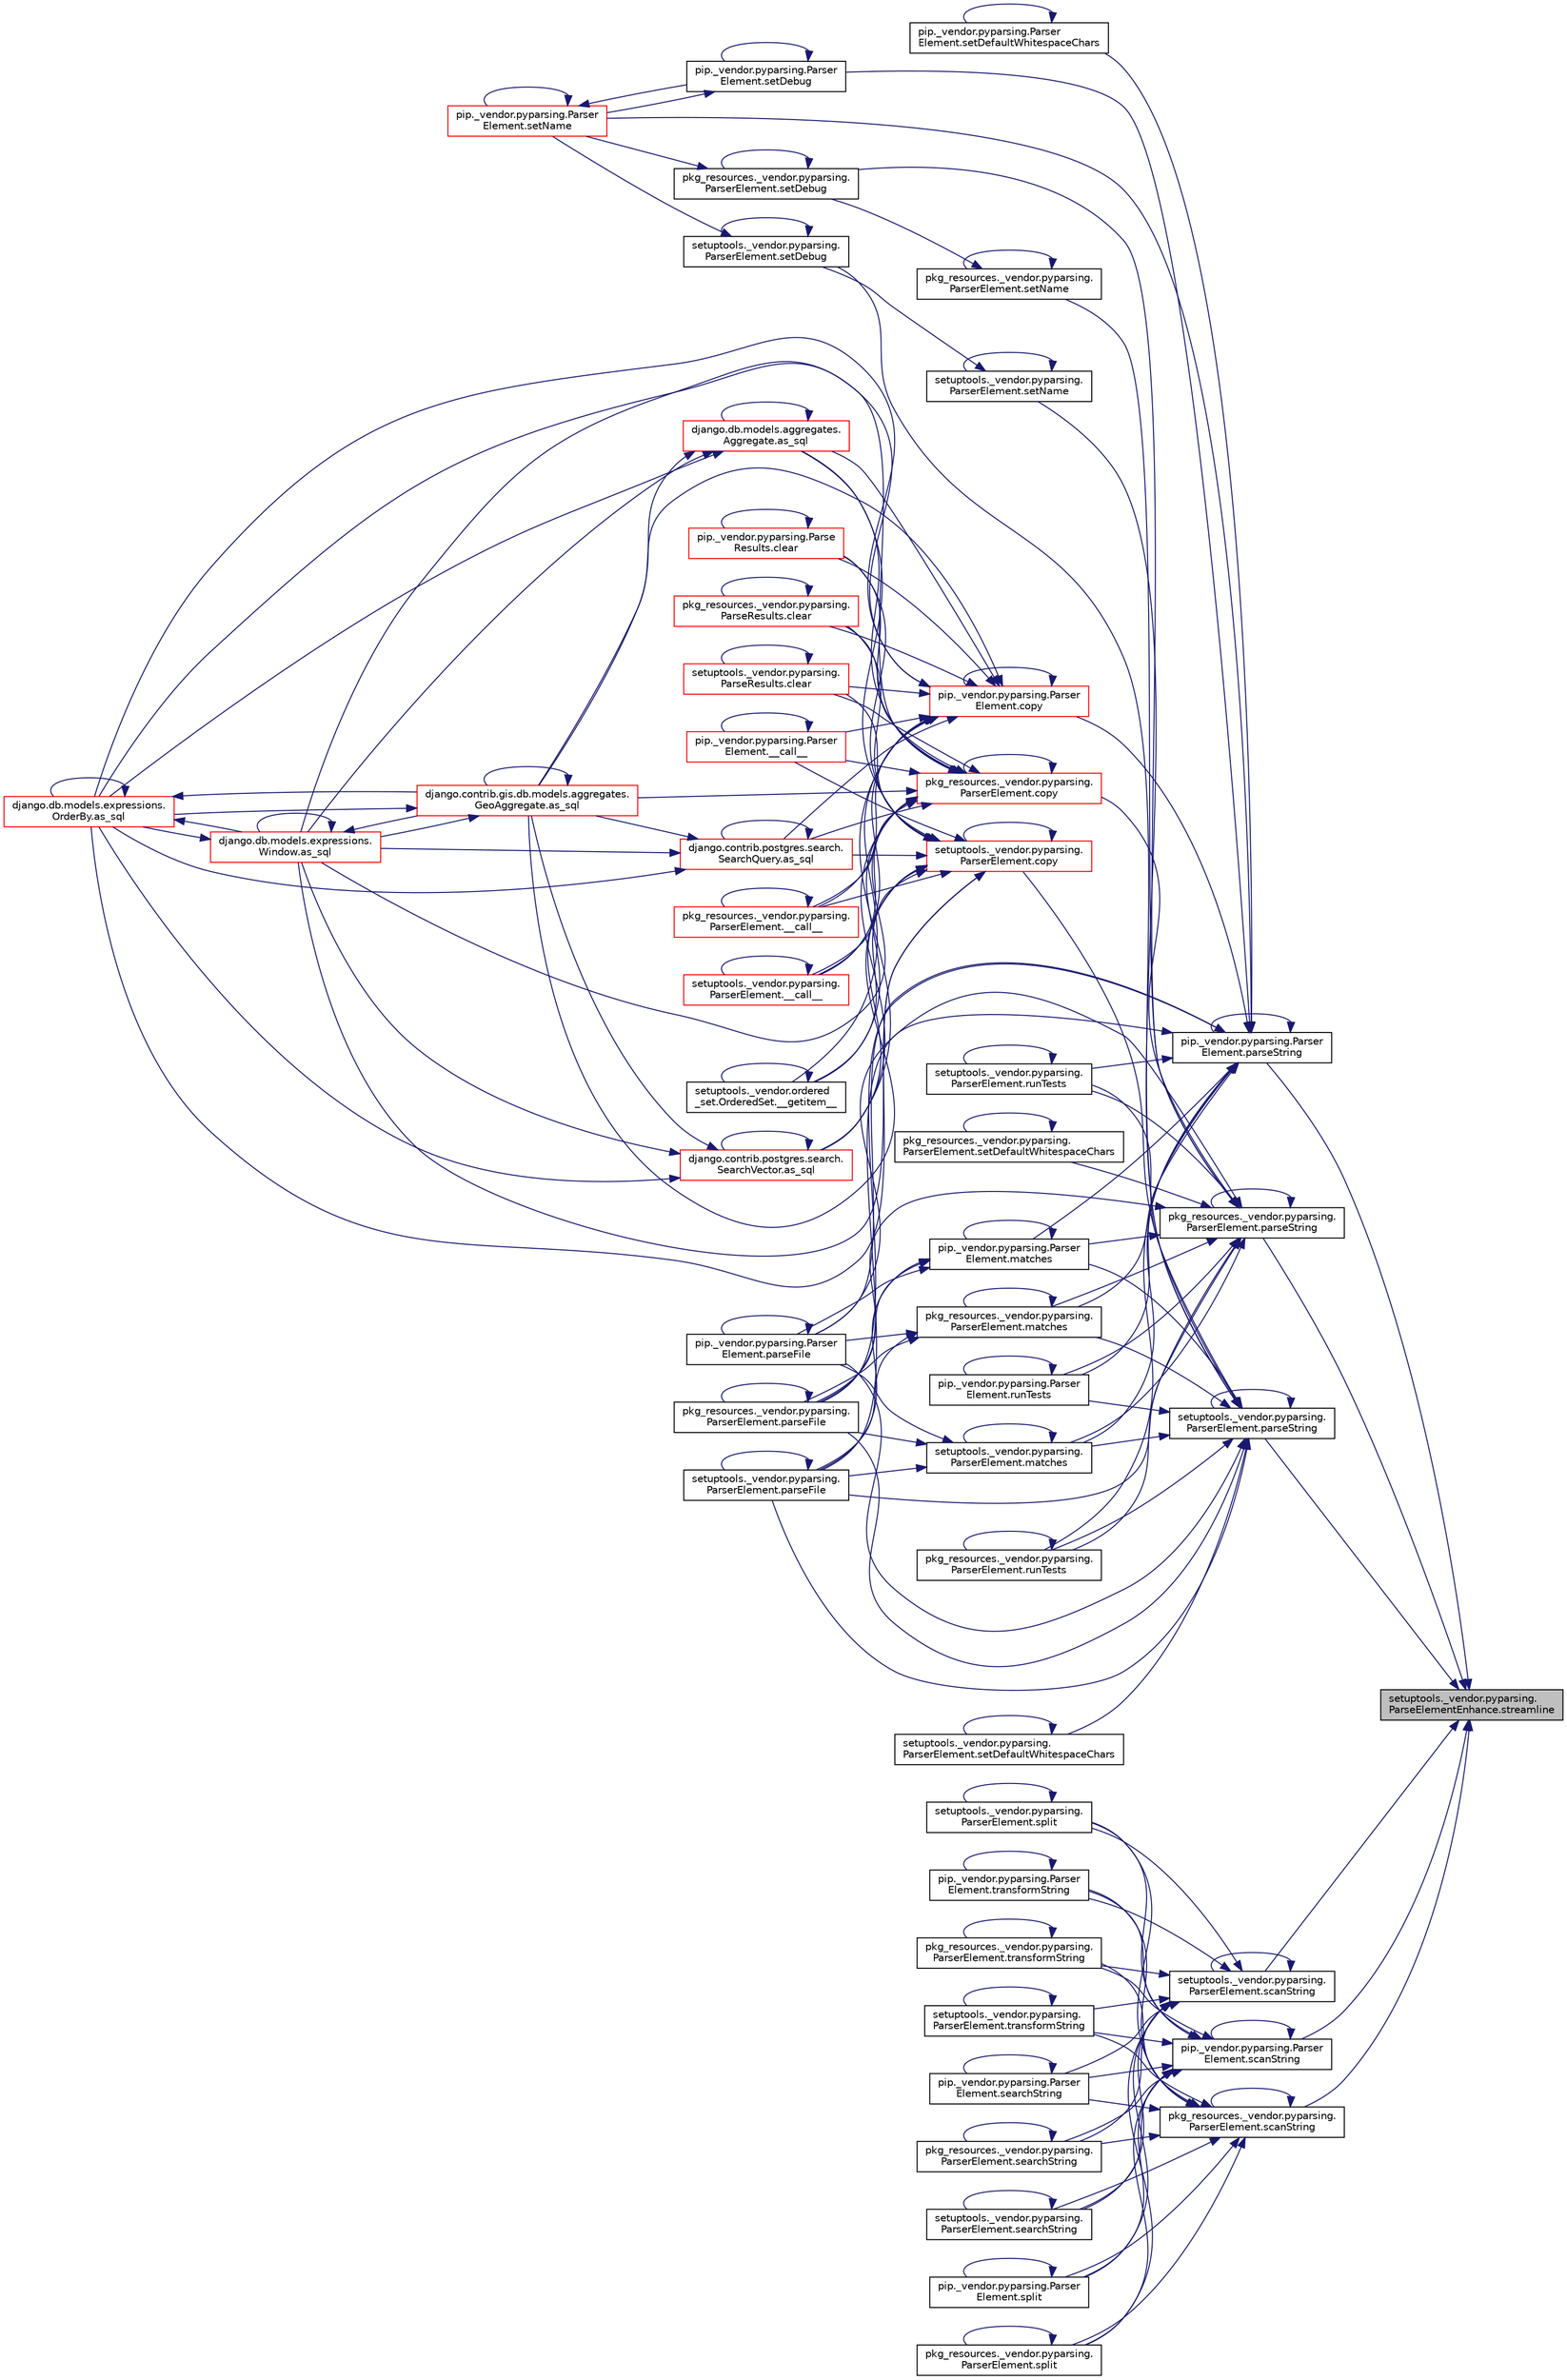 digraph "setuptools._vendor.pyparsing.ParseElementEnhance.streamline"
{
 // LATEX_PDF_SIZE
  edge [fontname="Helvetica",fontsize="10",labelfontname="Helvetica",labelfontsize="10"];
  node [fontname="Helvetica",fontsize="10",shape=record];
  rankdir="RL";
  Node1 [label="setuptools._vendor.pyparsing.\lParseElementEnhance.streamline",height=0.2,width=0.4,color="black", fillcolor="grey75", style="filled", fontcolor="black",tooltip=" "];
  Node1 -> Node2 [dir="back",color="midnightblue",fontsize="10",style="solid",fontname="Helvetica"];
  Node2 [label="pip._vendor.pyparsing.Parser\lElement.parseString",height=0.2,width=0.4,color="black", fillcolor="white", style="filled",URL="$df/d7f/classpip_1_1__vendor_1_1pyparsing_1_1_parser_element.html#af2fadff2831dce8c0b70c0cfb9b3557d",tooltip=" "];
  Node2 -> Node3 [dir="back",color="midnightblue",fontsize="10",style="solid",fontname="Helvetica"];
  Node3 [label="pip._vendor.pyparsing.Parser\lElement.copy",height=0.2,width=0.4,color="red", fillcolor="white", style="filled",URL="$df/d7f/classpip_1_1__vendor_1_1pyparsing_1_1_parser_element.html#a75be54cde38c4a6293d9518caf6fc43b",tooltip=" "];
  Node3 -> Node4 [dir="back",color="midnightblue",fontsize="10",style="solid",fontname="Helvetica"];
  Node4 [label="pip._vendor.pyparsing.Parser\lElement.__call__",height=0.2,width=0.4,color="red", fillcolor="white", style="filled",URL="$df/d7f/classpip_1_1__vendor_1_1pyparsing_1_1_parser_element.html#ae345dfb10ea6a1e9c77120e86129ab16",tooltip=" "];
  Node4 -> Node4 [dir="back",color="midnightblue",fontsize="10",style="solid",fontname="Helvetica"];
  Node3 -> Node7 [dir="back",color="midnightblue",fontsize="10",style="solid",fontname="Helvetica"];
  Node7 [label="pkg_resources._vendor.pyparsing.\lParserElement.__call__",height=0.2,width=0.4,color="red", fillcolor="white", style="filled",URL="$de/df0/classpkg__resources_1_1__vendor_1_1pyparsing_1_1_parser_element.html#a43d9a7e720d29a80c49f63998712c9a5",tooltip=" "];
  Node7 -> Node7 [dir="back",color="midnightblue",fontsize="10",style="solid",fontname="Helvetica"];
  Node3 -> Node8 [dir="back",color="midnightblue",fontsize="10",style="solid",fontname="Helvetica"];
  Node8 [label="setuptools._vendor.pyparsing.\lParserElement.__call__",height=0.2,width=0.4,color="red", fillcolor="white", style="filled",URL="$d9/d25/classsetuptools_1_1__vendor_1_1pyparsing_1_1_parser_element.html#a7f154aa4d9339f88d2306325bf99b953",tooltip=" "];
  Node8 -> Node8 [dir="back",color="midnightblue",fontsize="10",style="solid",fontname="Helvetica"];
  Node3 -> Node9 [dir="back",color="midnightblue",fontsize="10",style="solid",fontname="Helvetica"];
  Node9 [label="setuptools._vendor.ordered\l_set.OrderedSet.__getitem__",height=0.2,width=0.4,color="black", fillcolor="white", style="filled",URL="$d0/d40/classsetuptools_1_1__vendor_1_1ordered__set_1_1_ordered_set.html#afa5d263824cc35374a0cf762672f68ae",tooltip=" "];
  Node9 -> Node9 [dir="back",color="midnightblue",fontsize="10",style="solid",fontname="Helvetica"];
  Node3 -> Node10 [dir="back",color="midnightblue",fontsize="10",style="solid",fontname="Helvetica"];
  Node10 [label="django.db.models.aggregates.\lAggregate.as_sql",height=0.2,width=0.4,color="red", fillcolor="white", style="filled",URL="$d7/d0c/classdjango_1_1db_1_1models_1_1aggregates_1_1_aggregate.html#a86af10d7994d4f7a535cb7476201db71",tooltip=" "];
  Node10 -> Node10 [dir="back",color="midnightblue",fontsize="10",style="solid",fontname="Helvetica"];
  Node10 -> Node13 [dir="back",color="midnightblue",fontsize="10",style="solid",fontname="Helvetica"];
  Node13 [label="django.contrib.gis.db.models.aggregates.\lGeoAggregate.as_sql",height=0.2,width=0.4,color="red", fillcolor="white", style="filled",URL="$df/dbe/classdjango_1_1contrib_1_1gis_1_1db_1_1models_1_1aggregates_1_1_geo_aggregate.html#a129bfb83cb8d965d40be63e974594fa7",tooltip=" "];
  Node13 -> Node13 [dir="back",color="midnightblue",fontsize="10",style="solid",fontname="Helvetica"];
  Node13 -> Node14 [dir="back",color="midnightblue",fontsize="10",style="solid",fontname="Helvetica"];
  Node14 [label="django.db.models.expressions.\lWindow.as_sql",height=0.2,width=0.4,color="red", fillcolor="white", style="filled",URL="$d6/d1c/classdjango_1_1db_1_1models_1_1expressions_1_1_window.html#a2a81a422e2884ef2026394b0f83416dc",tooltip=" "];
  Node14 -> Node13 [dir="back",color="midnightblue",fontsize="10",style="solid",fontname="Helvetica"];
  Node14 -> Node14 [dir="back",color="midnightblue",fontsize="10",style="solid",fontname="Helvetica"];
  Node14 -> Node15 [dir="back",color="midnightblue",fontsize="10",style="solid",fontname="Helvetica"];
  Node15 [label="django.db.models.expressions.\lOrderBy.as_sql",height=0.2,width=0.4,color="red", fillcolor="white", style="filled",URL="$da/d4d/classdjango_1_1db_1_1models_1_1expressions_1_1_order_by.html#a343064ad7cfdac310e95fd997ee6d4cc",tooltip=" "];
  Node15 -> Node13 [dir="back",color="midnightblue",fontsize="10",style="solid",fontname="Helvetica"];
  Node15 -> Node14 [dir="back",color="midnightblue",fontsize="10",style="solid",fontname="Helvetica"];
  Node15 -> Node15 [dir="back",color="midnightblue",fontsize="10",style="solid",fontname="Helvetica"];
  Node13 -> Node15 [dir="back",color="midnightblue",fontsize="10",style="solid",fontname="Helvetica"];
  Node10 -> Node14 [dir="back",color="midnightblue",fontsize="10",style="solid",fontname="Helvetica"];
  Node10 -> Node15 [dir="back",color="midnightblue",fontsize="10",style="solid",fontname="Helvetica"];
  Node3 -> Node13 [dir="back",color="midnightblue",fontsize="10",style="solid",fontname="Helvetica"];
  Node3 -> Node24 [dir="back",color="midnightblue",fontsize="10",style="solid",fontname="Helvetica"];
  Node24 [label="django.contrib.postgres.search.\lSearchVector.as_sql",height=0.2,width=0.4,color="red", fillcolor="white", style="filled",URL="$d3/d9b/classdjango_1_1contrib_1_1postgres_1_1search_1_1_search_vector.html#a20b770d5d88a5d8d2c6b3f60feb66e07",tooltip=" "];
  Node24 -> Node13 [dir="back",color="midnightblue",fontsize="10",style="solid",fontname="Helvetica"];
  Node24 -> Node24 [dir="back",color="midnightblue",fontsize="10",style="solid",fontname="Helvetica"];
  Node24 -> Node14 [dir="back",color="midnightblue",fontsize="10",style="solid",fontname="Helvetica"];
  Node24 -> Node15 [dir="back",color="midnightblue",fontsize="10",style="solid",fontname="Helvetica"];
  Node3 -> Node25 [dir="back",color="midnightblue",fontsize="10",style="solid",fontname="Helvetica"];
  Node25 [label="django.contrib.postgres.search.\lSearchQuery.as_sql",height=0.2,width=0.4,color="red", fillcolor="white", style="filled",URL="$d4/d5f/classdjango_1_1contrib_1_1postgres_1_1search_1_1_search_query.html#a08057a93d8da31c23329543b1d429539",tooltip=" "];
  Node25 -> Node13 [dir="back",color="midnightblue",fontsize="10",style="solid",fontname="Helvetica"];
  Node25 -> Node25 [dir="back",color="midnightblue",fontsize="10",style="solid",fontname="Helvetica"];
  Node25 -> Node14 [dir="back",color="midnightblue",fontsize="10",style="solid",fontname="Helvetica"];
  Node25 -> Node15 [dir="back",color="midnightblue",fontsize="10",style="solid",fontname="Helvetica"];
  Node3 -> Node14 [dir="back",color="midnightblue",fontsize="10",style="solid",fontname="Helvetica"];
  Node3 -> Node15 [dir="back",color="midnightblue",fontsize="10",style="solid",fontname="Helvetica"];
  Node3 -> Node26 [dir="back",color="midnightblue",fontsize="10",style="solid",fontname="Helvetica"];
  Node26 [label="pip._vendor.pyparsing.Parse\lResults.clear",height=0.2,width=0.4,color="red", fillcolor="white", style="filled",URL="$d3/d5b/classpip_1_1__vendor_1_1pyparsing_1_1_parse_results.html#ab6e049e34b90004c1d59069da7a5cc08",tooltip=" "];
  Node26 -> Node26 [dir="back",color="midnightblue",fontsize="10",style="solid",fontname="Helvetica"];
  Node3 -> Node67 [dir="back",color="midnightblue",fontsize="10",style="solid",fontname="Helvetica"];
  Node67 [label="pkg_resources._vendor.pyparsing.\lParseResults.clear",height=0.2,width=0.4,color="red", fillcolor="white", style="filled",URL="$d3/d93/classpkg__resources_1_1__vendor_1_1pyparsing_1_1_parse_results.html#a14a75f633961fdc58d077c5d26635038",tooltip=" "];
  Node67 -> Node67 [dir="back",color="midnightblue",fontsize="10",style="solid",fontname="Helvetica"];
  Node3 -> Node212 [dir="back",color="midnightblue",fontsize="10",style="solid",fontname="Helvetica"];
  Node212 [label="setuptools._vendor.pyparsing.\lParseResults.clear",height=0.2,width=0.4,color="red", fillcolor="white", style="filled",URL="$df/d77/classsetuptools_1_1__vendor_1_1pyparsing_1_1_parse_results.html#a2683a26b96b087edaec172f6f837058b",tooltip=" "];
  Node212 -> Node212 [dir="back",color="midnightblue",fontsize="10",style="solid",fontname="Helvetica"];
  Node3 -> Node3 [dir="back",color="midnightblue",fontsize="10",style="solid",fontname="Helvetica"];
  Node2 -> Node680 [dir="back",color="midnightblue",fontsize="10",style="solid",fontname="Helvetica"];
  Node680 [label="pip._vendor.pyparsing.Parser\lElement.matches",height=0.2,width=0.4,color="black", fillcolor="white", style="filled",URL="$df/d7f/classpip_1_1__vendor_1_1pyparsing_1_1_parser_element.html#a084411e07bcb35c98555fbeb7bd617bf",tooltip=" "];
  Node680 -> Node680 [dir="back",color="midnightblue",fontsize="10",style="solid",fontname="Helvetica"];
  Node680 -> Node681 [dir="back",color="midnightblue",fontsize="10",style="solid",fontname="Helvetica"];
  Node681 [label="pip._vendor.pyparsing.Parser\lElement.parseFile",height=0.2,width=0.4,color="black", fillcolor="white", style="filled",URL="$df/d7f/classpip_1_1__vendor_1_1pyparsing_1_1_parser_element.html#a11cd70d97a3da22fdeafb84aa5ac7628",tooltip=" "];
  Node681 -> Node681 [dir="back",color="midnightblue",fontsize="10",style="solid",fontname="Helvetica"];
  Node680 -> Node682 [dir="back",color="midnightblue",fontsize="10",style="solid",fontname="Helvetica"];
  Node682 [label="pkg_resources._vendor.pyparsing.\lParserElement.parseFile",height=0.2,width=0.4,color="black", fillcolor="white", style="filled",URL="$de/df0/classpkg__resources_1_1__vendor_1_1pyparsing_1_1_parser_element.html#a58920492aecac3860b5013ea35bdca1d",tooltip=" "];
  Node682 -> Node682 [dir="back",color="midnightblue",fontsize="10",style="solid",fontname="Helvetica"];
  Node680 -> Node683 [dir="back",color="midnightblue",fontsize="10",style="solid",fontname="Helvetica"];
  Node683 [label="setuptools._vendor.pyparsing.\lParserElement.parseFile",height=0.2,width=0.4,color="black", fillcolor="white", style="filled",URL="$d9/d25/classsetuptools_1_1__vendor_1_1pyparsing_1_1_parser_element.html#a9d224aee01e69b56fc10f467c860e78c",tooltip=" "];
  Node683 -> Node683 [dir="back",color="midnightblue",fontsize="10",style="solid",fontname="Helvetica"];
  Node2 -> Node684 [dir="back",color="midnightblue",fontsize="10",style="solid",fontname="Helvetica"];
  Node684 [label="pkg_resources._vendor.pyparsing.\lParserElement.matches",height=0.2,width=0.4,color="black", fillcolor="white", style="filled",URL="$de/df0/classpkg__resources_1_1__vendor_1_1pyparsing_1_1_parser_element.html#ac13ecd02ff2ecec127dcc7e1cc94311c",tooltip=" "];
  Node684 -> Node684 [dir="back",color="midnightblue",fontsize="10",style="solid",fontname="Helvetica"];
  Node684 -> Node681 [dir="back",color="midnightblue",fontsize="10",style="solid",fontname="Helvetica"];
  Node684 -> Node682 [dir="back",color="midnightblue",fontsize="10",style="solid",fontname="Helvetica"];
  Node684 -> Node683 [dir="back",color="midnightblue",fontsize="10",style="solid",fontname="Helvetica"];
  Node2 -> Node685 [dir="back",color="midnightblue",fontsize="10",style="solid",fontname="Helvetica"];
  Node685 [label="setuptools._vendor.pyparsing.\lParserElement.matches",height=0.2,width=0.4,color="black", fillcolor="white", style="filled",URL="$d9/d25/classsetuptools_1_1__vendor_1_1pyparsing_1_1_parser_element.html#a2afc43378181105cbee5ab5dd4ed776f",tooltip=" "];
  Node685 -> Node685 [dir="back",color="midnightblue",fontsize="10",style="solid",fontname="Helvetica"];
  Node685 -> Node681 [dir="back",color="midnightblue",fontsize="10",style="solid",fontname="Helvetica"];
  Node685 -> Node682 [dir="back",color="midnightblue",fontsize="10",style="solid",fontname="Helvetica"];
  Node685 -> Node683 [dir="back",color="midnightblue",fontsize="10",style="solid",fontname="Helvetica"];
  Node2 -> Node681 [dir="back",color="midnightblue",fontsize="10",style="solid",fontname="Helvetica"];
  Node2 -> Node682 [dir="back",color="midnightblue",fontsize="10",style="solid",fontname="Helvetica"];
  Node2 -> Node683 [dir="back",color="midnightblue",fontsize="10",style="solid",fontname="Helvetica"];
  Node2 -> Node2 [dir="back",color="midnightblue",fontsize="10",style="solid",fontname="Helvetica"];
  Node2 -> Node686 [dir="back",color="midnightblue",fontsize="10",style="solid",fontname="Helvetica"];
  Node686 [label="pkg_resources._vendor.pyparsing.\lParserElement.runTests",height=0.2,width=0.4,color="black", fillcolor="white", style="filled",URL="$de/df0/classpkg__resources_1_1__vendor_1_1pyparsing_1_1_parser_element.html#a9b310e792e7644f09f282e822487f333",tooltip=" "];
  Node686 -> Node686 [dir="back",color="midnightblue",fontsize="10",style="solid",fontname="Helvetica"];
  Node2 -> Node687 [dir="back",color="midnightblue",fontsize="10",style="solid",fontname="Helvetica"];
  Node687 [label="setuptools._vendor.pyparsing.\lParserElement.runTests",height=0.2,width=0.4,color="black", fillcolor="white", style="filled",URL="$d9/d25/classsetuptools_1_1__vendor_1_1pyparsing_1_1_parser_element.html#ae01ef499653e57fa7cd9aa2d3fe5cd4c",tooltip=" "];
  Node687 -> Node687 [dir="back",color="midnightblue",fontsize="10",style="solid",fontname="Helvetica"];
  Node2 -> Node688 [dir="back",color="midnightblue",fontsize="10",style="solid",fontname="Helvetica"];
  Node688 [label="pip._vendor.pyparsing.Parser\lElement.runTests",height=0.2,width=0.4,color="black", fillcolor="white", style="filled",URL="$df/d7f/classpip_1_1__vendor_1_1pyparsing_1_1_parser_element.html#a71d16b0991eaeafbf39a7e2edb76cfc3",tooltip=" "];
  Node688 -> Node688 [dir="back",color="midnightblue",fontsize="10",style="solid",fontname="Helvetica"];
  Node2 -> Node689 [dir="back",color="midnightblue",fontsize="10",style="solid",fontname="Helvetica"];
  Node689 [label="pip._vendor.pyparsing.Parser\lElement.setDebug",height=0.2,width=0.4,color="black", fillcolor="white", style="filled",URL="$df/d7f/classpip_1_1__vendor_1_1pyparsing_1_1_parser_element.html#aa57485868018a5815428aca6c4e526b9",tooltip=" "];
  Node689 -> Node689 [dir="back",color="midnightblue",fontsize="10",style="solid",fontname="Helvetica"];
  Node689 -> Node690 [dir="back",color="midnightblue",fontsize="10",style="solid",fontname="Helvetica"];
  Node690 [label="pip._vendor.pyparsing.Parser\lElement.setName",height=0.2,width=0.4,color="red", fillcolor="white", style="filled",URL="$df/d7f/classpip_1_1__vendor_1_1pyparsing_1_1_parser_element.html#a110e6b3f0797a5730f4c0d851314071e",tooltip=" "];
  Node690 -> Node689 [dir="back",color="midnightblue",fontsize="10",style="solid",fontname="Helvetica"];
  Node690 -> Node690 [dir="back",color="midnightblue",fontsize="10",style="solid",fontname="Helvetica"];
  Node2 -> Node692 [dir="back",color="midnightblue",fontsize="10",style="solid",fontname="Helvetica"];
  Node692 [label="pip._vendor.pyparsing.Parser\lElement.setDefaultWhitespaceChars",height=0.2,width=0.4,color="black", fillcolor="white", style="filled",URL="$df/d7f/classpip_1_1__vendor_1_1pyparsing_1_1_parser_element.html#a5979c2ba590325f51c5f4096a39a4a50",tooltip=" "];
  Node692 -> Node692 [dir="back",color="midnightblue",fontsize="10",style="solid",fontname="Helvetica"];
  Node2 -> Node690 [dir="back",color="midnightblue",fontsize="10",style="solid",fontname="Helvetica"];
  Node1 -> Node693 [dir="back",color="midnightblue",fontsize="10",style="solid",fontname="Helvetica"];
  Node693 [label="pkg_resources._vendor.pyparsing.\lParserElement.parseString",height=0.2,width=0.4,color="black", fillcolor="white", style="filled",URL="$de/df0/classpkg__resources_1_1__vendor_1_1pyparsing_1_1_parser_element.html#a10680bb4fd394b631357d464b399e63a",tooltip=" "];
  Node693 -> Node694 [dir="back",color="midnightblue",fontsize="10",style="solid",fontname="Helvetica"];
  Node694 [label="pkg_resources._vendor.pyparsing.\lParserElement.copy",height=0.2,width=0.4,color="red", fillcolor="white", style="filled",URL="$de/df0/classpkg__resources_1_1__vendor_1_1pyparsing_1_1_parser_element.html#a4bd956ef315744a6fda3bfa660121750",tooltip=" "];
  Node694 -> Node4 [dir="back",color="midnightblue",fontsize="10",style="solid",fontname="Helvetica"];
  Node694 -> Node7 [dir="back",color="midnightblue",fontsize="10",style="solid",fontname="Helvetica"];
  Node694 -> Node8 [dir="back",color="midnightblue",fontsize="10",style="solid",fontname="Helvetica"];
  Node694 -> Node9 [dir="back",color="midnightblue",fontsize="10",style="solid",fontname="Helvetica"];
  Node694 -> Node10 [dir="back",color="midnightblue",fontsize="10",style="solid",fontname="Helvetica"];
  Node694 -> Node13 [dir="back",color="midnightblue",fontsize="10",style="solid",fontname="Helvetica"];
  Node694 -> Node24 [dir="back",color="midnightblue",fontsize="10",style="solid",fontname="Helvetica"];
  Node694 -> Node25 [dir="back",color="midnightblue",fontsize="10",style="solid",fontname="Helvetica"];
  Node694 -> Node14 [dir="back",color="midnightblue",fontsize="10",style="solid",fontname="Helvetica"];
  Node694 -> Node15 [dir="back",color="midnightblue",fontsize="10",style="solid",fontname="Helvetica"];
  Node694 -> Node26 [dir="back",color="midnightblue",fontsize="10",style="solid",fontname="Helvetica"];
  Node694 -> Node67 [dir="back",color="midnightblue",fontsize="10",style="solid",fontname="Helvetica"];
  Node694 -> Node212 [dir="back",color="midnightblue",fontsize="10",style="solid",fontname="Helvetica"];
  Node694 -> Node694 [dir="back",color="midnightblue",fontsize="10",style="solid",fontname="Helvetica"];
  Node693 -> Node680 [dir="back",color="midnightblue",fontsize="10",style="solid",fontname="Helvetica"];
  Node693 -> Node684 [dir="back",color="midnightblue",fontsize="10",style="solid",fontname="Helvetica"];
  Node693 -> Node685 [dir="back",color="midnightblue",fontsize="10",style="solid",fontname="Helvetica"];
  Node693 -> Node681 [dir="back",color="midnightblue",fontsize="10",style="solid",fontname="Helvetica"];
  Node693 -> Node682 [dir="back",color="midnightblue",fontsize="10",style="solid",fontname="Helvetica"];
  Node693 -> Node683 [dir="back",color="midnightblue",fontsize="10",style="solid",fontname="Helvetica"];
  Node693 -> Node693 [dir="back",color="midnightblue",fontsize="10",style="solid",fontname="Helvetica"];
  Node693 -> Node686 [dir="back",color="midnightblue",fontsize="10",style="solid",fontname="Helvetica"];
  Node693 -> Node687 [dir="back",color="midnightblue",fontsize="10",style="solid",fontname="Helvetica"];
  Node693 -> Node688 [dir="back",color="midnightblue",fontsize="10",style="solid",fontname="Helvetica"];
  Node693 -> Node696 [dir="back",color="midnightblue",fontsize="10",style="solid",fontname="Helvetica"];
  Node696 [label="pkg_resources._vendor.pyparsing.\lParserElement.setDebug",height=0.2,width=0.4,color="black", fillcolor="white", style="filled",URL="$de/df0/classpkg__resources_1_1__vendor_1_1pyparsing_1_1_parser_element.html#a40898433962bb7ed5fb13e32e924bd0e",tooltip=" "];
  Node696 -> Node696 [dir="back",color="midnightblue",fontsize="10",style="solid",fontname="Helvetica"];
  Node696 -> Node690 [dir="back",color="midnightblue",fontsize="10",style="solid",fontname="Helvetica"];
  Node693 -> Node697 [dir="back",color="midnightblue",fontsize="10",style="solid",fontname="Helvetica"];
  Node697 [label="pkg_resources._vendor.pyparsing.\lParserElement.setDefaultWhitespaceChars",height=0.2,width=0.4,color="black", fillcolor="white", style="filled",URL="$de/df0/classpkg__resources_1_1__vendor_1_1pyparsing_1_1_parser_element.html#af1dc7ba7745bc9323f0559b197abe429",tooltip=" "];
  Node697 -> Node697 [dir="back",color="midnightblue",fontsize="10",style="solid",fontname="Helvetica"];
  Node693 -> Node698 [dir="back",color="midnightblue",fontsize="10",style="solid",fontname="Helvetica"];
  Node698 [label="pkg_resources._vendor.pyparsing.\lParserElement.setName",height=0.2,width=0.4,color="black", fillcolor="white", style="filled",URL="$de/df0/classpkg__resources_1_1__vendor_1_1pyparsing_1_1_parser_element.html#a65024e7147c8b3d4fd3d0d161429737f",tooltip=" "];
  Node698 -> Node696 [dir="back",color="midnightblue",fontsize="10",style="solid",fontname="Helvetica"];
  Node698 -> Node698 [dir="back",color="midnightblue",fontsize="10",style="solid",fontname="Helvetica"];
  Node1 -> Node699 [dir="back",color="midnightblue",fontsize="10",style="solid",fontname="Helvetica"];
  Node699 [label="setuptools._vendor.pyparsing.\lParserElement.parseString",height=0.2,width=0.4,color="black", fillcolor="white", style="filled",URL="$d9/d25/classsetuptools_1_1__vendor_1_1pyparsing_1_1_parser_element.html#aadaa0a9ab4b6dd77f5363812a6d8f314",tooltip=" "];
  Node699 -> Node700 [dir="back",color="midnightblue",fontsize="10",style="solid",fontname="Helvetica"];
  Node700 [label="setuptools._vendor.pyparsing.\lParserElement.copy",height=0.2,width=0.4,color="red", fillcolor="white", style="filled",URL="$d9/d25/classsetuptools_1_1__vendor_1_1pyparsing_1_1_parser_element.html#a8bb074071dc9fc5f473a5e93459b8ddb",tooltip=" "];
  Node700 -> Node4 [dir="back",color="midnightblue",fontsize="10",style="solid",fontname="Helvetica"];
  Node700 -> Node7 [dir="back",color="midnightblue",fontsize="10",style="solid",fontname="Helvetica"];
  Node700 -> Node8 [dir="back",color="midnightblue",fontsize="10",style="solid",fontname="Helvetica"];
  Node700 -> Node9 [dir="back",color="midnightblue",fontsize="10",style="solid",fontname="Helvetica"];
  Node700 -> Node10 [dir="back",color="midnightblue",fontsize="10",style="solid",fontname="Helvetica"];
  Node700 -> Node13 [dir="back",color="midnightblue",fontsize="10",style="solid",fontname="Helvetica"];
  Node700 -> Node24 [dir="back",color="midnightblue",fontsize="10",style="solid",fontname="Helvetica"];
  Node700 -> Node25 [dir="back",color="midnightblue",fontsize="10",style="solid",fontname="Helvetica"];
  Node700 -> Node14 [dir="back",color="midnightblue",fontsize="10",style="solid",fontname="Helvetica"];
  Node700 -> Node15 [dir="back",color="midnightblue",fontsize="10",style="solid",fontname="Helvetica"];
  Node700 -> Node26 [dir="back",color="midnightblue",fontsize="10",style="solid",fontname="Helvetica"];
  Node700 -> Node67 [dir="back",color="midnightblue",fontsize="10",style="solid",fontname="Helvetica"];
  Node700 -> Node212 [dir="back",color="midnightblue",fontsize="10",style="solid",fontname="Helvetica"];
  Node700 -> Node700 [dir="back",color="midnightblue",fontsize="10",style="solid",fontname="Helvetica"];
  Node699 -> Node680 [dir="back",color="midnightblue",fontsize="10",style="solid",fontname="Helvetica"];
  Node699 -> Node684 [dir="back",color="midnightblue",fontsize="10",style="solid",fontname="Helvetica"];
  Node699 -> Node685 [dir="back",color="midnightblue",fontsize="10",style="solid",fontname="Helvetica"];
  Node699 -> Node681 [dir="back",color="midnightblue",fontsize="10",style="solid",fontname="Helvetica"];
  Node699 -> Node682 [dir="back",color="midnightblue",fontsize="10",style="solid",fontname="Helvetica"];
  Node699 -> Node683 [dir="back",color="midnightblue",fontsize="10",style="solid",fontname="Helvetica"];
  Node699 -> Node699 [dir="back",color="midnightblue",fontsize="10",style="solid",fontname="Helvetica"];
  Node699 -> Node686 [dir="back",color="midnightblue",fontsize="10",style="solid",fontname="Helvetica"];
  Node699 -> Node687 [dir="back",color="midnightblue",fontsize="10",style="solid",fontname="Helvetica"];
  Node699 -> Node688 [dir="back",color="midnightblue",fontsize="10",style="solid",fontname="Helvetica"];
  Node699 -> Node702 [dir="back",color="midnightblue",fontsize="10",style="solid",fontname="Helvetica"];
  Node702 [label="setuptools._vendor.pyparsing.\lParserElement.setDebug",height=0.2,width=0.4,color="black", fillcolor="white", style="filled",URL="$d9/d25/classsetuptools_1_1__vendor_1_1pyparsing_1_1_parser_element.html#ae589616c030e7bc76f86c139b60e2bc6",tooltip=" "];
  Node702 -> Node702 [dir="back",color="midnightblue",fontsize="10",style="solid",fontname="Helvetica"];
  Node702 -> Node690 [dir="back",color="midnightblue",fontsize="10",style="solid",fontname="Helvetica"];
  Node699 -> Node703 [dir="back",color="midnightblue",fontsize="10",style="solid",fontname="Helvetica"];
  Node703 [label="setuptools._vendor.pyparsing.\lParserElement.setDefaultWhitespaceChars",height=0.2,width=0.4,color="black", fillcolor="white", style="filled",URL="$d9/d25/classsetuptools_1_1__vendor_1_1pyparsing_1_1_parser_element.html#ace898842e0db5a5e509c8842426aab45",tooltip=" "];
  Node703 -> Node703 [dir="back",color="midnightblue",fontsize="10",style="solid",fontname="Helvetica"];
  Node699 -> Node704 [dir="back",color="midnightblue",fontsize="10",style="solid",fontname="Helvetica"];
  Node704 [label="setuptools._vendor.pyparsing.\lParserElement.setName",height=0.2,width=0.4,color="black", fillcolor="white", style="filled",URL="$d9/d25/classsetuptools_1_1__vendor_1_1pyparsing_1_1_parser_element.html#ab346e0dc4858607df91e45997f921727",tooltip=" "];
  Node704 -> Node702 [dir="back",color="midnightblue",fontsize="10",style="solid",fontname="Helvetica"];
  Node704 -> Node704 [dir="back",color="midnightblue",fontsize="10",style="solid",fontname="Helvetica"];
  Node1 -> Node705 [dir="back",color="midnightblue",fontsize="10",style="solid",fontname="Helvetica"];
  Node705 [label="pip._vendor.pyparsing.Parser\lElement.scanString",height=0.2,width=0.4,color="black", fillcolor="white", style="filled",URL="$df/d7f/classpip_1_1__vendor_1_1pyparsing_1_1_parser_element.html#aa5daff52b40d5b79a6402005f48e942f",tooltip=" "];
  Node705 -> Node705 [dir="back",color="midnightblue",fontsize="10",style="solid",fontname="Helvetica"];
  Node705 -> Node706 [dir="back",color="midnightblue",fontsize="10",style="solid",fontname="Helvetica"];
  Node706 [label="pip._vendor.pyparsing.Parser\lElement.searchString",height=0.2,width=0.4,color="black", fillcolor="white", style="filled",URL="$df/d7f/classpip_1_1__vendor_1_1pyparsing_1_1_parser_element.html#ae5f4ccf19736562549ddbdc0765088e2",tooltip=" "];
  Node706 -> Node706 [dir="back",color="midnightblue",fontsize="10",style="solid",fontname="Helvetica"];
  Node705 -> Node707 [dir="back",color="midnightblue",fontsize="10",style="solid",fontname="Helvetica"];
  Node707 [label="pkg_resources._vendor.pyparsing.\lParserElement.searchString",height=0.2,width=0.4,color="black", fillcolor="white", style="filled",URL="$de/df0/classpkg__resources_1_1__vendor_1_1pyparsing_1_1_parser_element.html#adaa9a7ce387e187e4505bf68a98bd626",tooltip=" "];
  Node707 -> Node707 [dir="back",color="midnightblue",fontsize="10",style="solid",fontname="Helvetica"];
  Node705 -> Node708 [dir="back",color="midnightblue",fontsize="10",style="solid",fontname="Helvetica"];
  Node708 [label="setuptools._vendor.pyparsing.\lParserElement.searchString",height=0.2,width=0.4,color="black", fillcolor="white", style="filled",URL="$d9/d25/classsetuptools_1_1__vendor_1_1pyparsing_1_1_parser_element.html#a18ea0f1af4a045470230de54047b0ba5",tooltip=" "];
  Node708 -> Node708 [dir="back",color="midnightblue",fontsize="10",style="solid",fontname="Helvetica"];
  Node705 -> Node709 [dir="back",color="midnightblue",fontsize="10",style="solid",fontname="Helvetica"];
  Node709 [label="pip._vendor.pyparsing.Parser\lElement.split",height=0.2,width=0.4,color="black", fillcolor="white", style="filled",URL="$df/d7f/classpip_1_1__vendor_1_1pyparsing_1_1_parser_element.html#a54e5d160b02e08447f1ae58e65dcaaf2",tooltip=" "];
  Node709 -> Node709 [dir="back",color="midnightblue",fontsize="10",style="solid",fontname="Helvetica"];
  Node705 -> Node710 [dir="back",color="midnightblue",fontsize="10",style="solid",fontname="Helvetica"];
  Node710 [label="pkg_resources._vendor.pyparsing.\lParserElement.split",height=0.2,width=0.4,color="black", fillcolor="white", style="filled",URL="$de/df0/classpkg__resources_1_1__vendor_1_1pyparsing_1_1_parser_element.html#a07496b6487e5aa0d90619fa4655e8393",tooltip=" "];
  Node710 -> Node710 [dir="back",color="midnightblue",fontsize="10",style="solid",fontname="Helvetica"];
  Node705 -> Node711 [dir="back",color="midnightblue",fontsize="10",style="solid",fontname="Helvetica"];
  Node711 [label="setuptools._vendor.pyparsing.\lParserElement.split",height=0.2,width=0.4,color="black", fillcolor="white", style="filled",URL="$d9/d25/classsetuptools_1_1__vendor_1_1pyparsing_1_1_parser_element.html#a261b8172db2d9632b1945ecd174bd3eb",tooltip=" "];
  Node711 -> Node711 [dir="back",color="midnightblue",fontsize="10",style="solid",fontname="Helvetica"];
  Node705 -> Node712 [dir="back",color="midnightblue",fontsize="10",style="solid",fontname="Helvetica"];
  Node712 [label="pip._vendor.pyparsing.Parser\lElement.transformString",height=0.2,width=0.4,color="black", fillcolor="white", style="filled",URL="$df/d7f/classpip_1_1__vendor_1_1pyparsing_1_1_parser_element.html#af2799a3c5f3d6c1375c9ebbe19df9b26",tooltip=" "];
  Node712 -> Node712 [dir="back",color="midnightblue",fontsize="10",style="solid",fontname="Helvetica"];
  Node705 -> Node713 [dir="back",color="midnightblue",fontsize="10",style="solid",fontname="Helvetica"];
  Node713 [label="pkg_resources._vendor.pyparsing.\lParserElement.transformString",height=0.2,width=0.4,color="black", fillcolor="white", style="filled",URL="$de/df0/classpkg__resources_1_1__vendor_1_1pyparsing_1_1_parser_element.html#af9259df34d2c525d5dc935fe4082d40c",tooltip=" "];
  Node713 -> Node713 [dir="back",color="midnightblue",fontsize="10",style="solid",fontname="Helvetica"];
  Node705 -> Node714 [dir="back",color="midnightblue",fontsize="10",style="solid",fontname="Helvetica"];
  Node714 [label="setuptools._vendor.pyparsing.\lParserElement.transformString",height=0.2,width=0.4,color="black", fillcolor="white", style="filled",URL="$d9/d25/classsetuptools_1_1__vendor_1_1pyparsing_1_1_parser_element.html#af25c27f581e141385fae3884f19274e8",tooltip=" "];
  Node714 -> Node714 [dir="back",color="midnightblue",fontsize="10",style="solid",fontname="Helvetica"];
  Node1 -> Node715 [dir="back",color="midnightblue",fontsize="10",style="solid",fontname="Helvetica"];
  Node715 [label="pkg_resources._vendor.pyparsing.\lParserElement.scanString",height=0.2,width=0.4,color="black", fillcolor="white", style="filled",URL="$de/df0/classpkg__resources_1_1__vendor_1_1pyparsing_1_1_parser_element.html#a7e7fdf9660796750819d13908cf34edb",tooltip=" "];
  Node715 -> Node715 [dir="back",color="midnightblue",fontsize="10",style="solid",fontname="Helvetica"];
  Node715 -> Node706 [dir="back",color="midnightblue",fontsize="10",style="solid",fontname="Helvetica"];
  Node715 -> Node707 [dir="back",color="midnightblue",fontsize="10",style="solid",fontname="Helvetica"];
  Node715 -> Node708 [dir="back",color="midnightblue",fontsize="10",style="solid",fontname="Helvetica"];
  Node715 -> Node709 [dir="back",color="midnightblue",fontsize="10",style="solid",fontname="Helvetica"];
  Node715 -> Node710 [dir="back",color="midnightblue",fontsize="10",style="solid",fontname="Helvetica"];
  Node715 -> Node711 [dir="back",color="midnightblue",fontsize="10",style="solid",fontname="Helvetica"];
  Node715 -> Node712 [dir="back",color="midnightblue",fontsize="10",style="solid",fontname="Helvetica"];
  Node715 -> Node713 [dir="back",color="midnightblue",fontsize="10",style="solid",fontname="Helvetica"];
  Node715 -> Node714 [dir="back",color="midnightblue",fontsize="10",style="solid",fontname="Helvetica"];
  Node1 -> Node716 [dir="back",color="midnightblue",fontsize="10",style="solid",fontname="Helvetica"];
  Node716 [label="setuptools._vendor.pyparsing.\lParserElement.scanString",height=0.2,width=0.4,color="black", fillcolor="white", style="filled",URL="$d9/d25/classsetuptools_1_1__vendor_1_1pyparsing_1_1_parser_element.html#a119bfc59496f168ee6d19cf781d83103",tooltip=" "];
  Node716 -> Node716 [dir="back",color="midnightblue",fontsize="10",style="solid",fontname="Helvetica"];
  Node716 -> Node706 [dir="back",color="midnightblue",fontsize="10",style="solid",fontname="Helvetica"];
  Node716 -> Node707 [dir="back",color="midnightblue",fontsize="10",style="solid",fontname="Helvetica"];
  Node716 -> Node708 [dir="back",color="midnightblue",fontsize="10",style="solid",fontname="Helvetica"];
  Node716 -> Node709 [dir="back",color="midnightblue",fontsize="10",style="solid",fontname="Helvetica"];
  Node716 -> Node710 [dir="back",color="midnightblue",fontsize="10",style="solid",fontname="Helvetica"];
  Node716 -> Node711 [dir="back",color="midnightblue",fontsize="10",style="solid",fontname="Helvetica"];
  Node716 -> Node712 [dir="back",color="midnightblue",fontsize="10",style="solid",fontname="Helvetica"];
  Node716 -> Node713 [dir="back",color="midnightblue",fontsize="10",style="solid",fontname="Helvetica"];
  Node716 -> Node714 [dir="back",color="midnightblue",fontsize="10",style="solid",fontname="Helvetica"];
}
